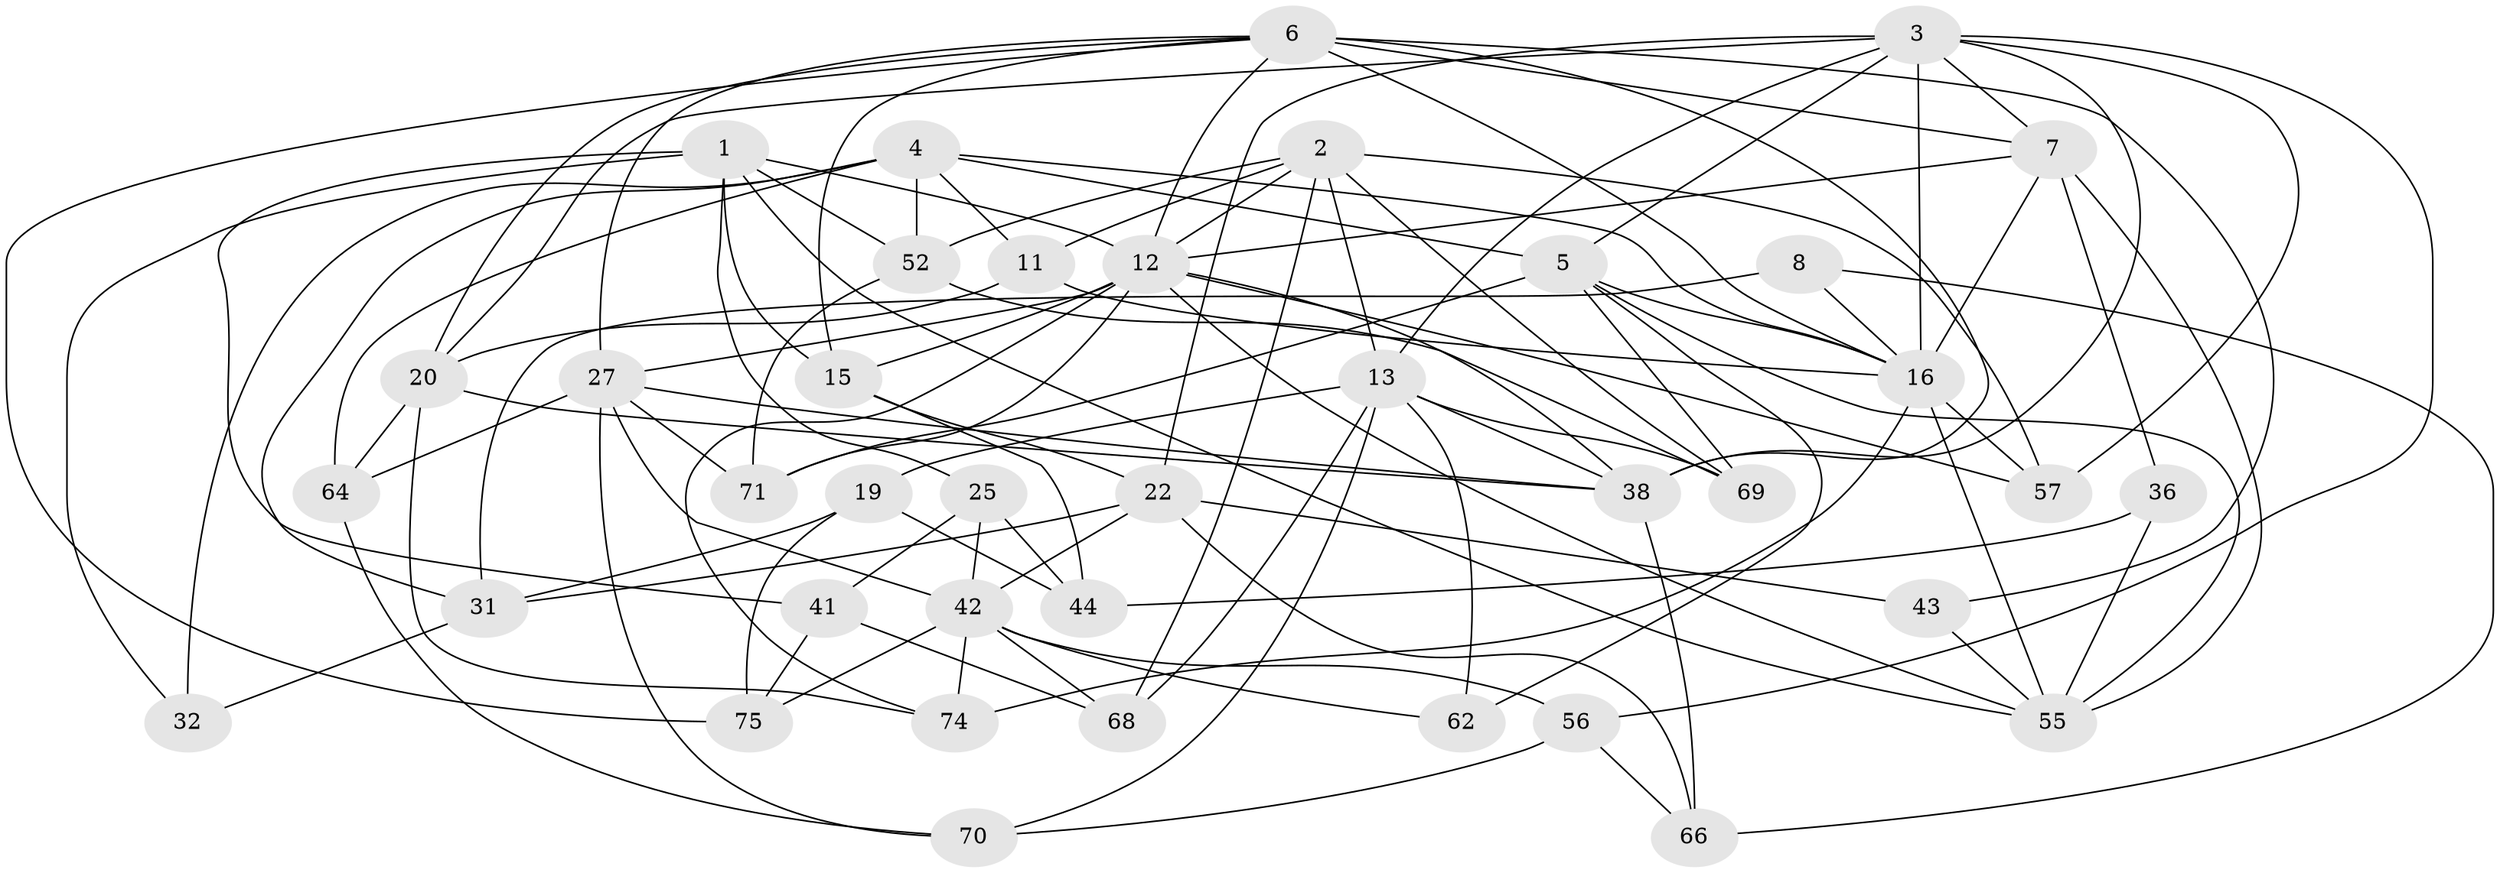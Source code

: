 // original degree distribution, {4: 1.0}
// Generated by graph-tools (version 1.1) at 2025/16/03/09/25 04:16:41]
// undirected, 39 vertices, 106 edges
graph export_dot {
graph [start="1"]
  node [color=gray90,style=filled];
  1 [super="+46+18"];
  2 [super="+54+39"];
  3 [super="+9+50"];
  4 [super="+30+10"];
  5 [super="+51"];
  6 [super="+37+40"];
  7 [super="+48"];
  8;
  11;
  12 [super="+14+21"];
  13 [super="+34+24"];
  15 [super="+28"];
  16 [super="+73+17+65"];
  19;
  20 [super="+26"];
  22 [super="+33"];
  25;
  27 [super="+61+53"];
  31 [super="+49"];
  32;
  36;
  38 [super="+45"];
  41;
  42 [super="+67+78"];
  43;
  44;
  52 [super="+58"];
  55 [super="+63"];
  56;
  57;
  62;
  64;
  66;
  68;
  69;
  70;
  71;
  74;
  75;
  1 -- 25;
  1 -- 12;
  1 -- 41;
  1 -- 55;
  1 -- 32;
  1 -- 15;
  1 -- 52 [weight=2];
  2 -- 11;
  2 -- 68;
  2 -- 69;
  2 -- 12 [weight=2];
  2 -- 57;
  2 -- 52;
  2 -- 13;
  3 -- 13;
  3 -- 20;
  3 -- 5 [weight=2];
  3 -- 38;
  3 -- 56;
  3 -- 57;
  3 -- 22;
  3 -- 7;
  3 -- 16;
  4 -- 64;
  4 -- 32 [weight=2];
  4 -- 11;
  4 -- 52;
  4 -- 5;
  4 -- 16;
  4 -- 31;
  5 -- 16;
  5 -- 69;
  5 -- 55;
  5 -- 71;
  5 -- 62;
  6 -- 75;
  6 -- 38;
  6 -- 12;
  6 -- 7;
  6 -- 43 [weight=2];
  6 -- 27;
  6 -- 16;
  6 -- 20;
  6 -- 15;
  7 -- 36;
  7 -- 12;
  7 -- 55;
  7 -- 16;
  8 -- 31 [weight=2];
  8 -- 66;
  8 -- 16;
  11 -- 16;
  11 -- 20;
  12 -- 38;
  12 -- 71;
  12 -- 15 [weight=2];
  12 -- 57;
  12 -- 27 [weight=2];
  12 -- 74;
  12 -- 55;
  13 -- 62 [weight=2];
  13 -- 19;
  13 -- 70;
  13 -- 38 [weight=2];
  13 -- 68;
  13 -- 69;
  15 -- 22;
  15 -- 44;
  16 -- 74;
  16 -- 55;
  16 -- 57;
  19 -- 75;
  19 -- 44;
  19 -- 31;
  20 -- 74;
  20 -- 38;
  20 -- 64;
  22 -- 66;
  22 -- 42;
  22 -- 43;
  22 -- 31;
  25 -- 41;
  25 -- 44;
  25 -- 42;
  27 -- 70;
  27 -- 64;
  27 -- 71;
  27 -- 42;
  27 -- 38;
  31 -- 32;
  36 -- 44;
  36 -- 55 [weight=2];
  38 -- 66;
  41 -- 75;
  41 -- 68;
  42 -- 56;
  42 -- 74;
  42 -- 68;
  42 -- 62;
  42 -- 75;
  43 -- 55;
  52 -- 71;
  52 -- 69;
  56 -- 70;
  56 -- 66;
  64 -- 70;
}
